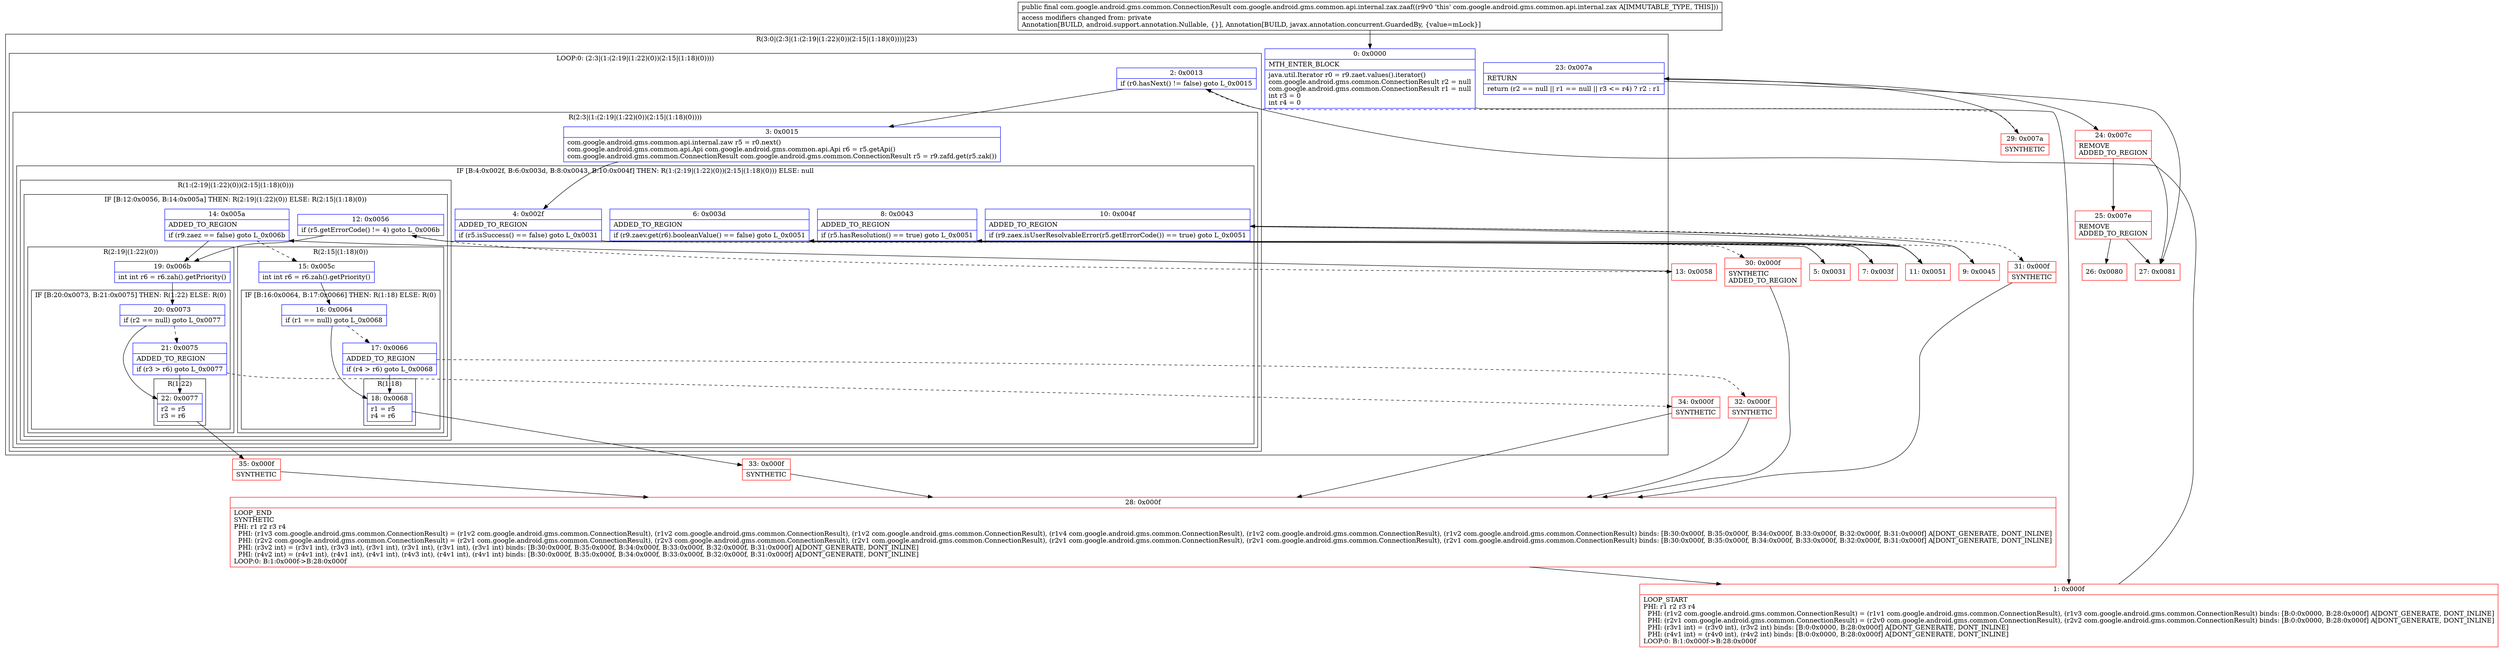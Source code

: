 digraph "CFG forcom.google.android.gms.common.api.internal.zax.zaaf()Lcom\/google\/android\/gms\/common\/ConnectionResult;" {
subgraph cluster_Region_478159364 {
label = "R(3:0|(2:3|(1:(2:19|(1:22)(0))(2:15|(1:18)(0))))|23)";
node [shape=record,color=blue];
Node_0 [shape=record,label="{0\:\ 0x0000|MTH_ENTER_BLOCK\l|java.util.Iterator r0 = r9.zaet.values().iterator()\lcom.google.android.gms.common.ConnectionResult r2 = null\lcom.google.android.gms.common.ConnectionResult r1 = null\lint r3 = 0\lint r4 = 0\l}"];
subgraph cluster_LoopRegion_1018541557 {
label = "LOOP:0: (2:3|(1:(2:19|(1:22)(0))(2:15|(1:18)(0))))";
node [shape=record,color=blue];
Node_2 [shape=record,label="{2\:\ 0x0013|if (r0.hasNext() != false) goto L_0x0015\l}"];
subgraph cluster_Region_1685588998 {
label = "R(2:3|(1:(2:19|(1:22)(0))(2:15|(1:18)(0))))";
node [shape=record,color=blue];
Node_3 [shape=record,label="{3\:\ 0x0015|com.google.android.gms.common.api.internal.zaw r5 = r0.next()\lcom.google.android.gms.common.api.Api com.google.android.gms.common.api.Api r6 = r5.getApi()\lcom.google.android.gms.common.ConnectionResult com.google.android.gms.common.ConnectionResult r5 = r9.zafd.get(r5.zak())\l}"];
subgraph cluster_IfRegion_529220979 {
label = "IF [B:4:0x002f, B:6:0x003d, B:8:0x0043, B:10:0x004f] THEN: R(1:(2:19|(1:22)(0))(2:15|(1:18)(0))) ELSE: null";
node [shape=record,color=blue];
Node_4 [shape=record,label="{4\:\ 0x002f|ADDED_TO_REGION\l|if (r5.isSuccess() == false) goto L_0x0031\l}"];
Node_6 [shape=record,label="{6\:\ 0x003d|ADDED_TO_REGION\l|if (r9.zaev.get(r6).booleanValue() == false) goto L_0x0051\l}"];
Node_8 [shape=record,label="{8\:\ 0x0043|ADDED_TO_REGION\l|if (r5.hasResolution() == true) goto L_0x0051\l}"];
Node_10 [shape=record,label="{10\:\ 0x004f|ADDED_TO_REGION\l|if (r9.zaex.isUserResolvableError(r5.getErrorCode()) == true) goto L_0x0051\l}"];
subgraph cluster_Region_2061326825 {
label = "R(1:(2:19|(1:22)(0))(2:15|(1:18)(0)))";
node [shape=record,color=blue];
subgraph cluster_IfRegion_1250188478 {
label = "IF [B:12:0x0056, B:14:0x005a] THEN: R(2:19|(1:22)(0)) ELSE: R(2:15|(1:18)(0))";
node [shape=record,color=blue];
Node_12 [shape=record,label="{12\:\ 0x0056|if (r5.getErrorCode() != 4) goto L_0x006b\l}"];
Node_14 [shape=record,label="{14\:\ 0x005a|ADDED_TO_REGION\l|if (r9.zaez == false) goto L_0x006b\l}"];
subgraph cluster_Region_1110958964 {
label = "R(2:19|(1:22)(0))";
node [shape=record,color=blue];
Node_19 [shape=record,label="{19\:\ 0x006b|int int r6 = r6.zah().getPriority()\l}"];
subgraph cluster_IfRegion_1881240887 {
label = "IF [B:20:0x0073, B:21:0x0075] THEN: R(1:22) ELSE: R(0)";
node [shape=record,color=blue];
Node_20 [shape=record,label="{20\:\ 0x0073|if (r2 == null) goto L_0x0077\l}"];
Node_21 [shape=record,label="{21\:\ 0x0075|ADDED_TO_REGION\l|if (r3 \> r6) goto L_0x0077\l}"];
subgraph cluster_Region_176521945 {
label = "R(1:22)";
node [shape=record,color=blue];
Node_22 [shape=record,label="{22\:\ 0x0077|r2 = r5\lr3 = r6\l}"];
}
subgraph cluster_Region_786958809 {
label = "R(0)";
node [shape=record,color=blue];
}
}
}
subgraph cluster_Region_1849189699 {
label = "R(2:15|(1:18)(0))";
node [shape=record,color=blue];
Node_15 [shape=record,label="{15\:\ 0x005c|int int r6 = r6.zah().getPriority()\l}"];
subgraph cluster_IfRegion_1120787916 {
label = "IF [B:16:0x0064, B:17:0x0066] THEN: R(1:18) ELSE: R(0)";
node [shape=record,color=blue];
Node_16 [shape=record,label="{16\:\ 0x0064|if (r1 == null) goto L_0x0068\l}"];
Node_17 [shape=record,label="{17\:\ 0x0066|ADDED_TO_REGION\l|if (r4 \> r6) goto L_0x0068\l}"];
subgraph cluster_Region_1606439986 {
label = "R(1:18)";
node [shape=record,color=blue];
Node_18 [shape=record,label="{18\:\ 0x0068|r1 = r5\lr4 = r6\l}"];
}
subgraph cluster_Region_748768187 {
label = "R(0)";
node [shape=record,color=blue];
}
}
}
}
}
}
}
}
Node_23 [shape=record,label="{23\:\ 0x007a|RETURN\l|return (r2 == null \|\| r1 == null \|\| r3 \<= r4) ? r2 : r1\l}"];
}
Node_1 [shape=record,color=red,label="{1\:\ 0x000f|LOOP_START\lPHI: r1 r2 r3 r4 \l  PHI: (r1v2 com.google.android.gms.common.ConnectionResult) = (r1v1 com.google.android.gms.common.ConnectionResult), (r1v3 com.google.android.gms.common.ConnectionResult) binds: [B:0:0x0000, B:28:0x000f] A[DONT_GENERATE, DONT_INLINE]\l  PHI: (r2v1 com.google.android.gms.common.ConnectionResult) = (r2v0 com.google.android.gms.common.ConnectionResult), (r2v2 com.google.android.gms.common.ConnectionResult) binds: [B:0:0x0000, B:28:0x000f] A[DONT_GENERATE, DONT_INLINE]\l  PHI: (r3v1 int) = (r3v0 int), (r3v2 int) binds: [B:0:0x0000, B:28:0x000f] A[DONT_GENERATE, DONT_INLINE]\l  PHI: (r4v1 int) = (r4v0 int), (r4v2 int) binds: [B:0:0x0000, B:28:0x000f] A[DONT_GENERATE, DONT_INLINE]\lLOOP:0: B:1:0x000f\-\>B:28:0x000f\l}"];
Node_5 [shape=record,color=red,label="{5\:\ 0x0031}"];
Node_7 [shape=record,color=red,label="{7\:\ 0x003f}"];
Node_9 [shape=record,color=red,label="{9\:\ 0x0045}"];
Node_11 [shape=record,color=red,label="{11\:\ 0x0051}"];
Node_13 [shape=record,color=red,label="{13\:\ 0x0058}"];
Node_24 [shape=record,color=red,label="{24\:\ 0x007c|REMOVE\lADDED_TO_REGION\l}"];
Node_25 [shape=record,color=red,label="{25\:\ 0x007e|REMOVE\lADDED_TO_REGION\l}"];
Node_26 [shape=record,color=red,label="{26\:\ 0x0080}"];
Node_27 [shape=record,color=red,label="{27\:\ 0x0081}"];
Node_28 [shape=record,color=red,label="{28\:\ 0x000f|LOOP_END\lSYNTHETIC\lPHI: r1 r2 r3 r4 \l  PHI: (r1v3 com.google.android.gms.common.ConnectionResult) = (r1v2 com.google.android.gms.common.ConnectionResult), (r1v2 com.google.android.gms.common.ConnectionResult), (r1v2 com.google.android.gms.common.ConnectionResult), (r1v4 com.google.android.gms.common.ConnectionResult), (r1v2 com.google.android.gms.common.ConnectionResult), (r1v2 com.google.android.gms.common.ConnectionResult) binds: [B:30:0x000f, B:35:0x000f, B:34:0x000f, B:33:0x000f, B:32:0x000f, B:31:0x000f] A[DONT_GENERATE, DONT_INLINE]\l  PHI: (r2v2 com.google.android.gms.common.ConnectionResult) = (r2v1 com.google.android.gms.common.ConnectionResult), (r2v3 com.google.android.gms.common.ConnectionResult), (r2v1 com.google.android.gms.common.ConnectionResult), (r2v1 com.google.android.gms.common.ConnectionResult), (r2v1 com.google.android.gms.common.ConnectionResult), (r2v1 com.google.android.gms.common.ConnectionResult) binds: [B:30:0x000f, B:35:0x000f, B:34:0x000f, B:33:0x000f, B:32:0x000f, B:31:0x000f] A[DONT_GENERATE, DONT_INLINE]\l  PHI: (r3v2 int) = (r3v1 int), (r3v3 int), (r3v1 int), (r3v1 int), (r3v1 int), (r3v1 int) binds: [B:30:0x000f, B:35:0x000f, B:34:0x000f, B:33:0x000f, B:32:0x000f, B:31:0x000f] A[DONT_GENERATE, DONT_INLINE]\l  PHI: (r4v2 int) = (r4v1 int), (r4v1 int), (r4v1 int), (r4v3 int), (r4v1 int), (r4v1 int) binds: [B:30:0x000f, B:35:0x000f, B:34:0x000f, B:33:0x000f, B:32:0x000f, B:31:0x000f] A[DONT_GENERATE, DONT_INLINE]\lLOOP:0: B:1:0x000f\-\>B:28:0x000f\l}"];
Node_29 [shape=record,color=red,label="{29\:\ 0x007a|SYNTHETIC\l}"];
Node_30 [shape=record,color=red,label="{30\:\ 0x000f|SYNTHETIC\lADDED_TO_REGION\l}"];
Node_31 [shape=record,color=red,label="{31\:\ 0x000f|SYNTHETIC\l}"];
Node_32 [shape=record,color=red,label="{32\:\ 0x000f|SYNTHETIC\l}"];
Node_33 [shape=record,color=red,label="{33\:\ 0x000f|SYNTHETIC\l}"];
Node_34 [shape=record,color=red,label="{34\:\ 0x000f|SYNTHETIC\l}"];
Node_35 [shape=record,color=red,label="{35\:\ 0x000f|SYNTHETIC\l}"];
MethodNode[shape=record,label="{public final com.google.android.gms.common.ConnectionResult com.google.android.gms.common.api.internal.zax.zaaf((r9v0 'this' com.google.android.gms.common.api.internal.zax A[IMMUTABLE_TYPE, THIS]))  | access modifiers changed from: private\lAnnotation[BUILD, android.support.annotation.Nullable, \{\}], Annotation[BUILD, javax.annotation.concurrent.GuardedBy, \{value=mLock\}]\l}"];
MethodNode -> Node_0;
Node_0 -> Node_1;
Node_2 -> Node_3;
Node_2 -> Node_29[style=dashed];
Node_3 -> Node_4;
Node_4 -> Node_5;
Node_4 -> Node_30[style=dashed];
Node_6 -> Node_7[style=dashed];
Node_6 -> Node_11;
Node_8 -> Node_9[style=dashed];
Node_8 -> Node_11;
Node_10 -> Node_11;
Node_10 -> Node_31[style=dashed];
Node_12 -> Node_13[style=dashed];
Node_12 -> Node_19;
Node_14 -> Node_15[style=dashed];
Node_14 -> Node_19;
Node_19 -> Node_20;
Node_20 -> Node_21[style=dashed];
Node_20 -> Node_22;
Node_21 -> Node_22;
Node_21 -> Node_34[style=dashed];
Node_22 -> Node_35;
Node_15 -> Node_16;
Node_16 -> Node_17[style=dashed];
Node_16 -> Node_18;
Node_17 -> Node_18;
Node_17 -> Node_32[style=dashed];
Node_18 -> Node_33;
Node_23 -> Node_24;
Node_23 -> Node_27;
Node_1 -> Node_2;
Node_5 -> Node_6;
Node_7 -> Node_8;
Node_9 -> Node_10;
Node_11 -> Node_12;
Node_13 -> Node_14;
Node_24 -> Node_25;
Node_24 -> Node_27;
Node_25 -> Node_26;
Node_25 -> Node_27;
Node_28 -> Node_1;
Node_29 -> Node_23;
Node_30 -> Node_28;
Node_31 -> Node_28;
Node_32 -> Node_28;
Node_33 -> Node_28;
Node_34 -> Node_28;
Node_35 -> Node_28;
}

